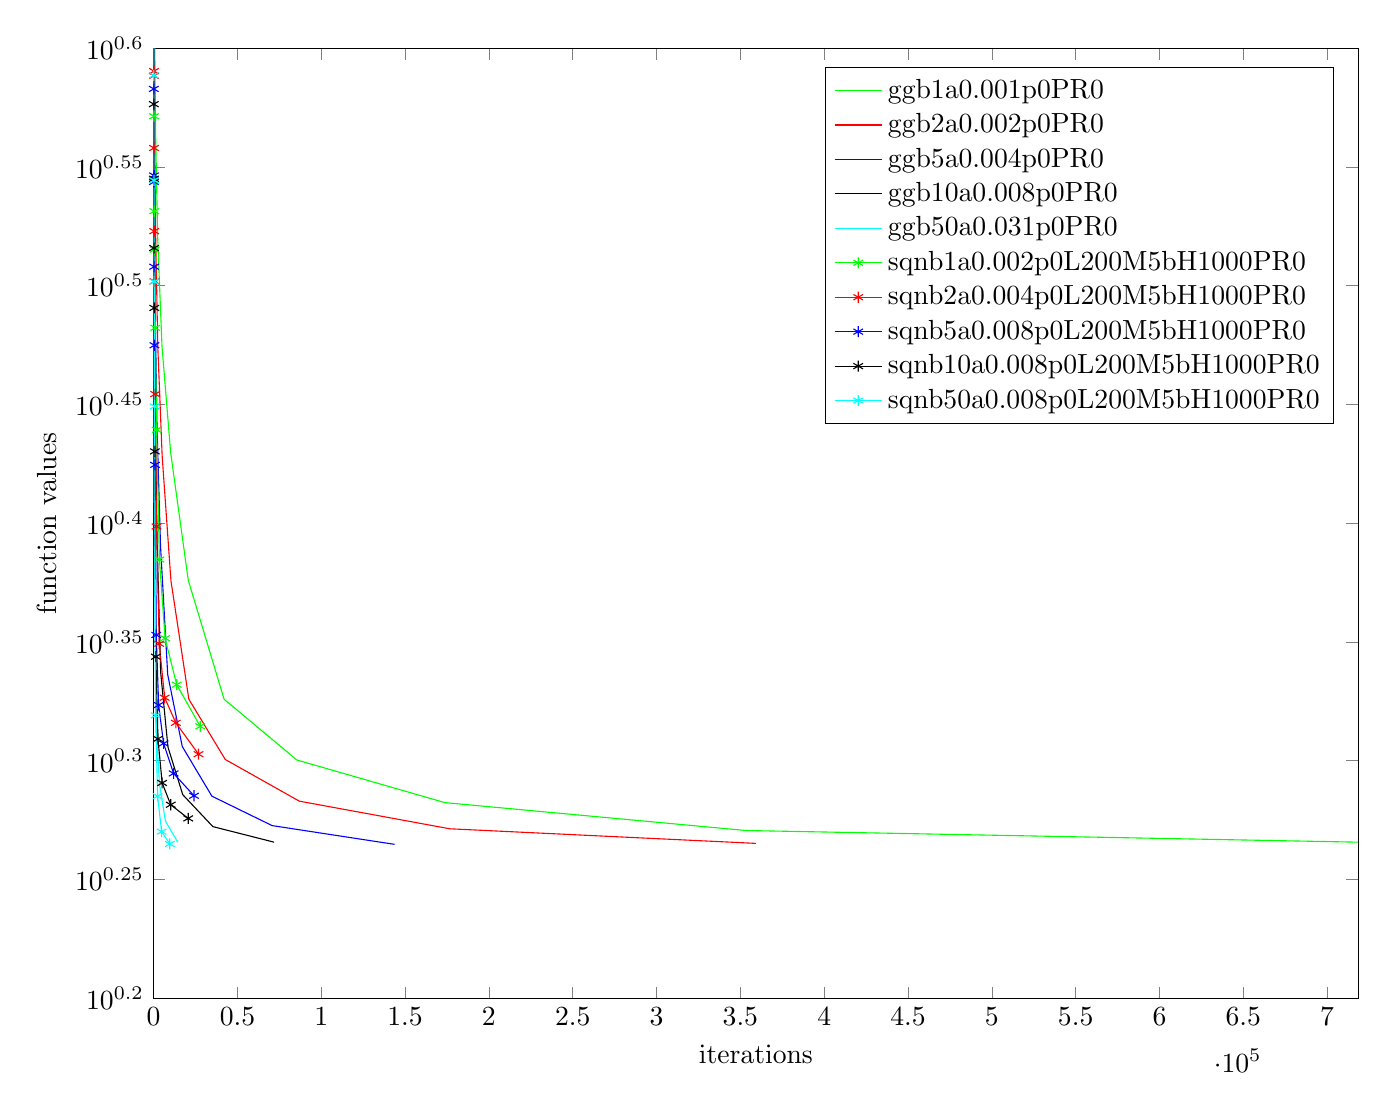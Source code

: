 % This file was created by matlab2tikz v0.4.6 running on MATLAB 8.2.
% Copyright (c) 2008--2014, Nico Schlömer <nico.schloemer@gmail.com>
% All rights reserved.
% Minimal pgfplots version: 1.3
% 
% The latest updates can be retrieved from
%   http://www.mathworks.com/matlabcentral/fileexchange/22022-matlab2tikz
% where you can also make suggestions and rate matlab2tikz.
% 
%
% defining custom colors
\definecolor{mycolor1}{rgb}{0.0,1.0,1.0}%
%
\begin{tikzpicture}

\begin{axis}[%
width=6.023in,
height=4.75in,
scale only axis,
xmin=0,
xmax=718530,
xlabel={iterations},
ymode=log,
ymin=1.585,
ymax=3.981,
yminorticks=true,
ylabel={function values},
legend style={draw=black,fill=white,legend cell align=left}
]
\addplot [color=green,solid]
  table[row sep=crcr]{
1	4.86	\\
2	4.859	\\
4	4.859	\\
8	4.855	\\
17	4.841	\\
35	4.806	\\
71	4.745	\\
144	4.615	\\
292	4.411	\\
594	4.071	\\
1209	3.658	\\
2458	3.307	\\
4998	2.982	\\
10163	2.69	\\
20667	2.377	\\
42025	2.118	\\
85456	1.997	\\
173771	1.916	\\
353355	1.865	\\
718530	1.844	\\
};
\addlegendentry{ggb1a0.001p0PR0};

\addplot [color=red,solid]
  table[row sep=crcr]{
1	4.86	\\
2	4.857	\\
3	4.856	\\
4	4.852	\\
9	4.838	\\
18	4.812	\\
36	4.761	\\
72	4.659	\\
146	4.436	\\
297	4.096	\\
605	3.662	\\
1229	3.315	\\
2499	2.98	\\
5082	2.682	\\
10334	2.376	\\
21013	2.118	\\
42728	1.998	\\
86886	1.919	\\
176678	1.868	\\
359265	1.842	\\
};
\addlegendentry{ggb2a0.002p0PR0};

\addplot [color=blue,solid]
  table[row sep=crcr]{
1	4.859	\\
2	4.855	\\
3	4.85	\\
4	4.851	\\
5	4.839	\\
7	4.822	\\
15	4.771	\\
29	4.703	\\
59	4.55	\\
119	4.229	\\
242	3.795	\\
492	3.43	\\
1000	3.07	\\
2033	2.757	\\
4134	2.456	\\
8405	2.169	\\
17092	2.023	\\
34755	1.928	\\
70671	1.874	\\
143706	1.84	\\
};
\addlegendentry{ggb5a0.004p0PR0};

\addplot [color=black,solid]
  table[row sep=crcr]{
1	4.856	\\
2	4.845	\\
3	4.827	\\
4	4.813	\\
5	4.808	\\
6	4.789	\\
8	4.76	\\
15	4.661	\\
30	4.484	\\
60	4.177	\\
121	3.771	\\
246	3.402	\\
500	3.068	\\
1017	2.766	\\
2067	2.47	\\
4203	2.174	\\
8546	2.022	\\
17378	1.931	\\
35336	1.872	\\
71853	1.844	\\
};
\addlegendentry{ggb10a0.008p0PR0};

\addplot [color=mycolor1,solid]
  table[row sep=crcr]{
1	4.821	\\
2	4.754	\\
3	4.694	\\
4	4.638	\\
5	4.593	\\
6	4.555	\\
7	4.494	\\
8	4.445	\\
9	4.406	\\
12	4.286	\\
25	3.883	\\
50	3.519	\\
100	3.177	\\
204	2.855	\\
414	2.556	\\
841	2.245	\\
1710	2.053	\\
3476	1.951	\\
7068	1.882	\\
14371	1.844	\\
};
\addlegendentry{ggb50a0.031p0PR0};

\addplot [color=green,solid,mark=asterisk,mark options={solid}]
  table[row sep=crcr]{
1	4.86	\\
2	4.859	\\
4	4.859	\\
8	4.851	\\
17	4.822	\\
35	4.753	\\
71	4.633	\\
144	4.402	\\
200	4.215	\\
201	4.209	\\
202	4.208	\\
259	3.727	\\
380	3.399	\\
579	3.275	\\
984	3.036	\\
1800	2.75	\\
3450	2.425	\\
6846	2.247	\\
13778	2.148	\\
27800	2.063	\\
};
\addlegendentry{sqnb1a0.002p0L200M5bH1000PR0};

\addplot [color=red,solid,mark=asterisk,mark options={solid}]
  table[row sep=crcr]{
1	4.86	\\
2	4.854	\\
3	4.853	\\
4	4.844	\\
9	4.817	\\
18	4.765	\\
36	4.665	\\
72	4.466	\\
146	4.086	\\
200	3.894	\\
201	3.876	\\
248	3.614	\\
363	3.334	\\
552	3.176	\\
939	2.847	\\
1728	2.504	\\
3338	2.235	\\
6600	2.121	\\
13243	2.07	\\
26796	2.008	\\
};
\addlegendentry{sqnb2a0.004p0L200M5bH1000PR0};

\addplot [color=blue,solid,mark=asterisk,mark options={solid}]
  table[row sep=crcr]{
1	4.859	\\
2	4.851	\\
3	4.841	\\
4	4.842	\\
5	4.818	\\
7	4.785	\\
15	4.683	\\
29	4.552	\\
59	4.27	\\
119	3.827	\\
200	3.519	\\
218	3.497	\\
320	3.221	\\
486	2.985	\\
826	2.658	\\
1561	2.254	\\
3000	2.106	\\
5951	2.029	\\
11934	1.971	\\
24101	1.929	\\
};
\addlegendentry{sqnb5a0.008p0L200M5bH1000PR0};

\addplot [color=black,solid,mark=asterisk,mark options={solid}]
  table[row sep=crcr]{
1	4.856	\\
2	4.845	\\
3	4.827	\\
4	4.813	\\
5	4.808	\\
6	4.789	\\
8	4.76	\\
15	4.661	\\
30	4.484	\\
60	4.177	\\
121	3.771	\\
200	3.508	\\
266	3.28	\\
405	3.095	\\
722	2.693	\\
1334	2.207	\\
2582	2.038	\\
5092	1.953	\\
10212	1.912	\\
20651	1.887	\\
};
\addlegendentry{sqnb10a0.008p0L200M5bH1000PR0};

\addplot [color=mycolor1,solid,mark=asterisk,mark options={solid}]
  table[row sep=crcr]{
1	4.85	\\
2	4.833	\\
3	4.818	\\
4	4.804	\\
5	4.792	\\
6	4.782	\\
7	4.766	\\
8	4.753	\\
9	4.742	\\
12	4.705	\\
25	4.557	\\
50	4.28	\\
100	3.878	\\
200	3.503	\\
338	3.175	\\
615	2.813	\\
1200	2.085	\\
2383	1.928	\\
4777	1.863	\\
9636	1.841	\\
};
\addlegendentry{sqnb50a0.008p0L200M5bH1000PR0};

\end{axis}
\end{tikzpicture}%